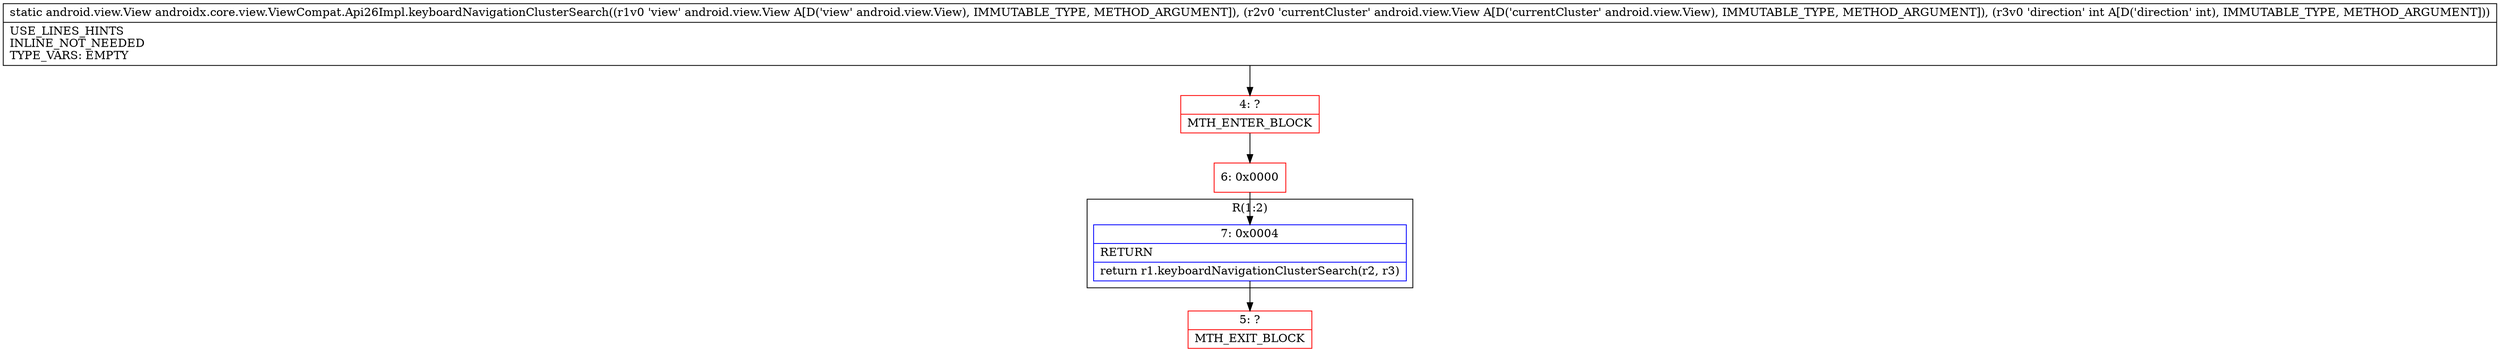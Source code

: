 digraph "CFG forandroidx.core.view.ViewCompat.Api26Impl.keyboardNavigationClusterSearch(Landroid\/view\/View;Landroid\/view\/View;I)Landroid\/view\/View;" {
subgraph cluster_Region_1849818447 {
label = "R(1:2)";
node [shape=record,color=blue];
Node_7 [shape=record,label="{7\:\ 0x0004|RETURN\l|return r1.keyboardNavigationClusterSearch(r2, r3)\l}"];
}
Node_4 [shape=record,color=red,label="{4\:\ ?|MTH_ENTER_BLOCK\l}"];
Node_6 [shape=record,color=red,label="{6\:\ 0x0000}"];
Node_5 [shape=record,color=red,label="{5\:\ ?|MTH_EXIT_BLOCK\l}"];
MethodNode[shape=record,label="{static android.view.View androidx.core.view.ViewCompat.Api26Impl.keyboardNavigationClusterSearch((r1v0 'view' android.view.View A[D('view' android.view.View), IMMUTABLE_TYPE, METHOD_ARGUMENT]), (r2v0 'currentCluster' android.view.View A[D('currentCluster' android.view.View), IMMUTABLE_TYPE, METHOD_ARGUMENT]), (r3v0 'direction' int A[D('direction' int), IMMUTABLE_TYPE, METHOD_ARGUMENT]))  | USE_LINES_HINTS\lINLINE_NOT_NEEDED\lTYPE_VARS: EMPTY\l}"];
MethodNode -> Node_4;Node_7 -> Node_5;
Node_4 -> Node_6;
Node_6 -> Node_7;
}

